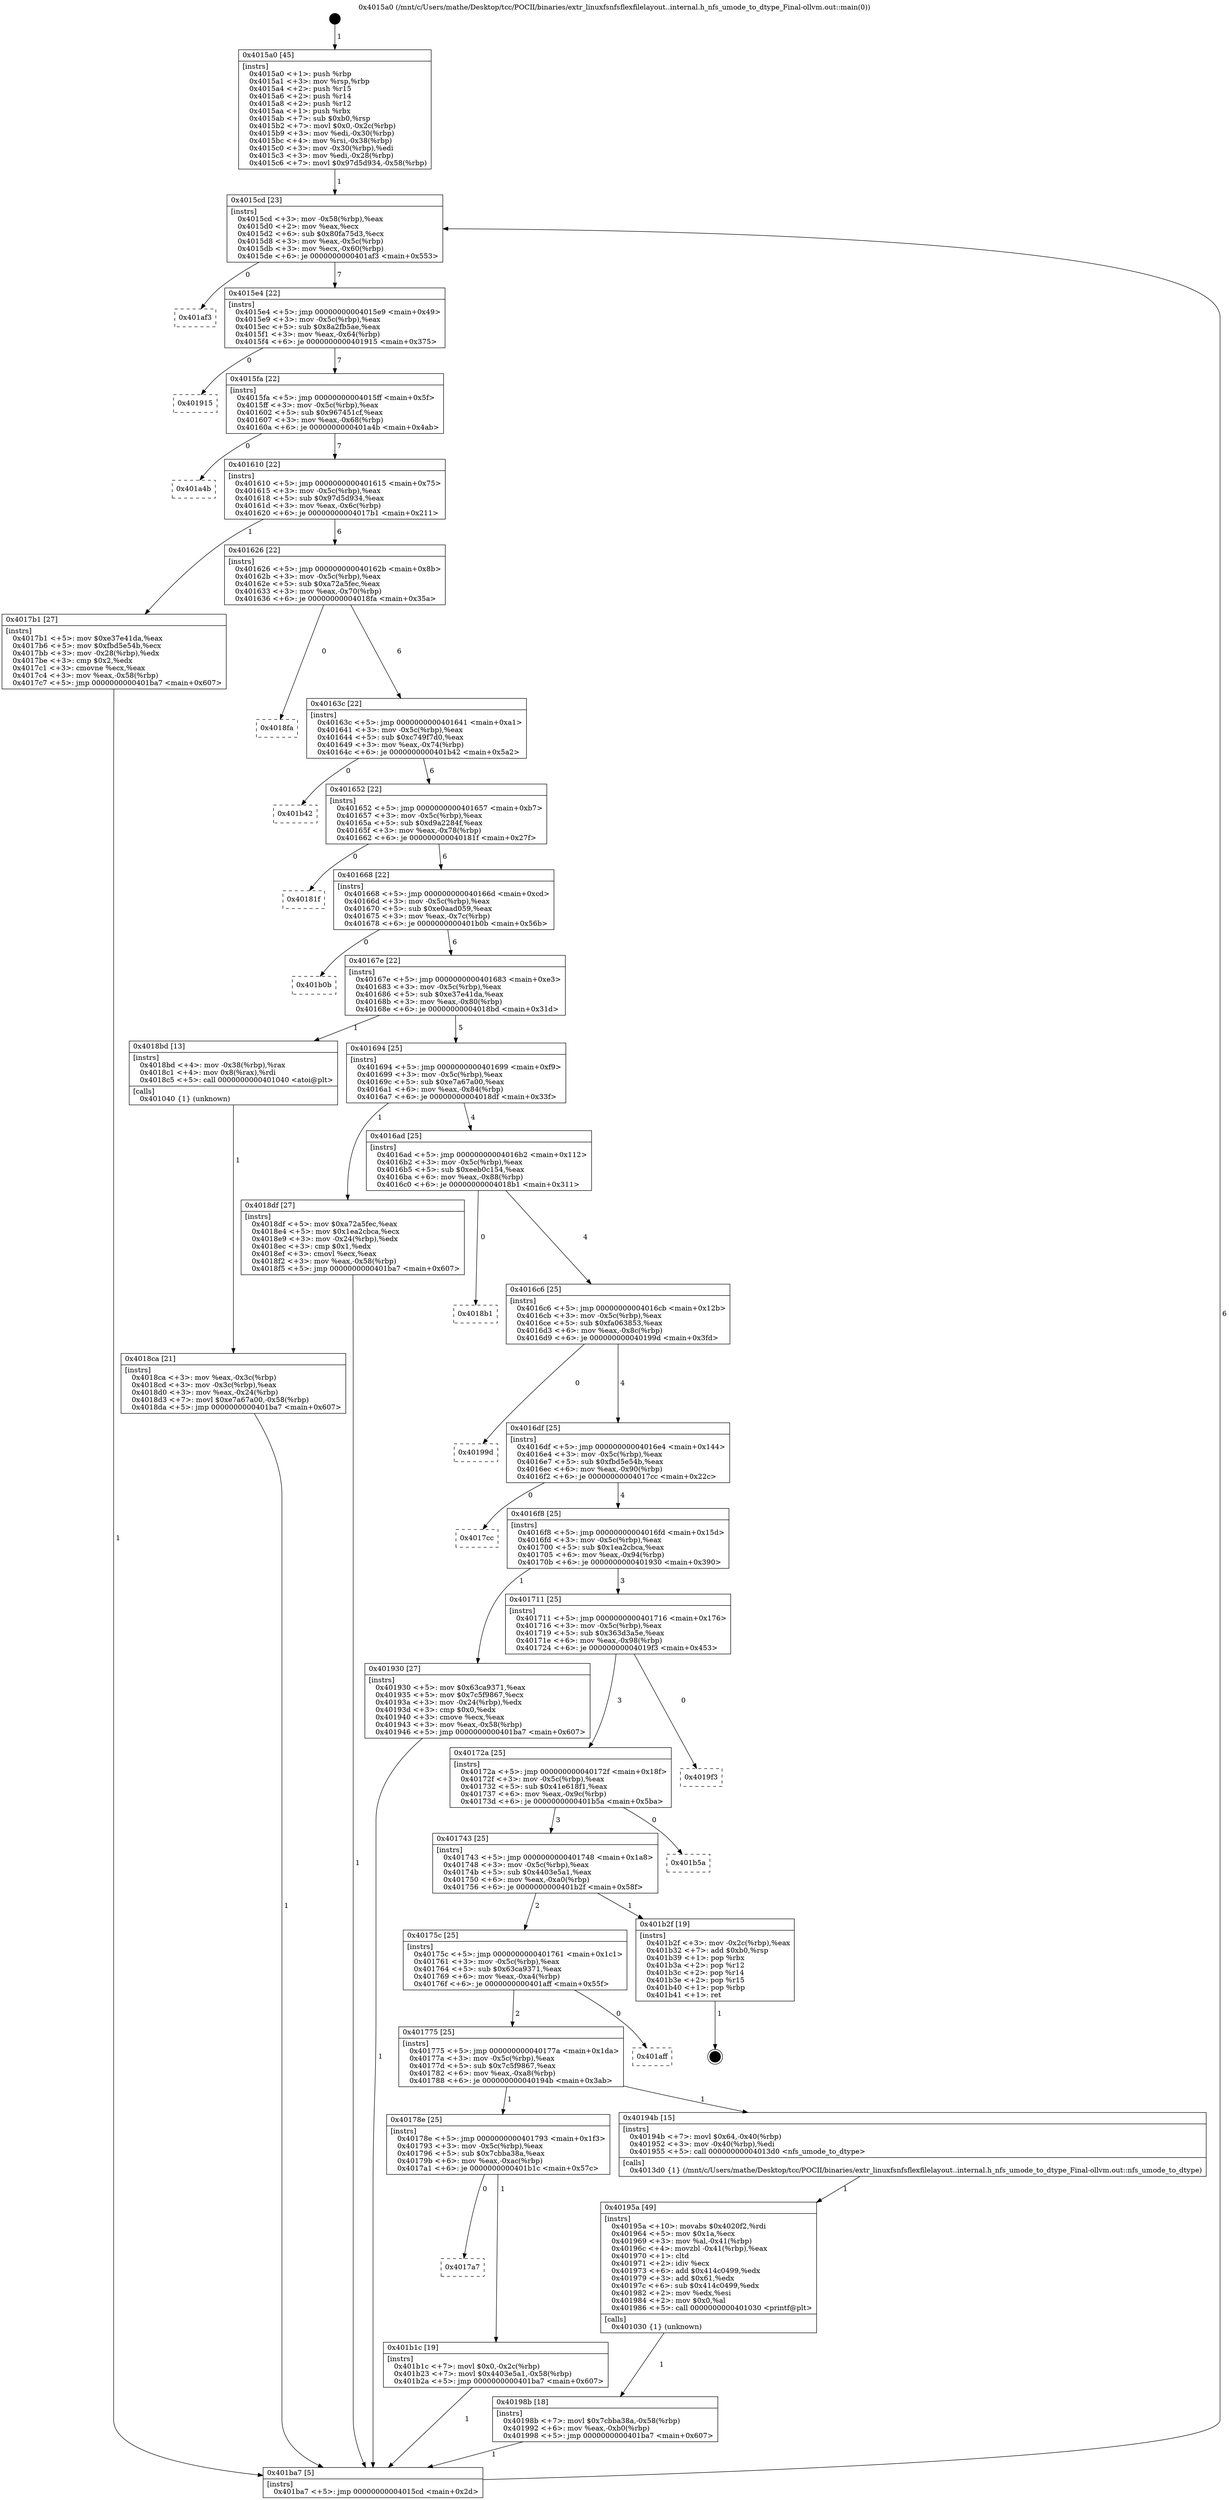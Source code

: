 digraph "0x4015a0" {
  label = "0x4015a0 (/mnt/c/Users/mathe/Desktop/tcc/POCII/binaries/extr_linuxfsnfsflexfilelayout..internal.h_nfs_umode_to_dtype_Final-ollvm.out::main(0))"
  labelloc = "t"
  node[shape=record]

  Entry [label="",width=0.3,height=0.3,shape=circle,fillcolor=black,style=filled]
  "0x4015cd" [label="{
     0x4015cd [23]\l
     | [instrs]\l
     &nbsp;&nbsp;0x4015cd \<+3\>: mov -0x58(%rbp),%eax\l
     &nbsp;&nbsp;0x4015d0 \<+2\>: mov %eax,%ecx\l
     &nbsp;&nbsp;0x4015d2 \<+6\>: sub $0x80fa75d3,%ecx\l
     &nbsp;&nbsp;0x4015d8 \<+3\>: mov %eax,-0x5c(%rbp)\l
     &nbsp;&nbsp;0x4015db \<+3\>: mov %ecx,-0x60(%rbp)\l
     &nbsp;&nbsp;0x4015de \<+6\>: je 0000000000401af3 \<main+0x553\>\l
  }"]
  "0x401af3" [label="{
     0x401af3\l
  }", style=dashed]
  "0x4015e4" [label="{
     0x4015e4 [22]\l
     | [instrs]\l
     &nbsp;&nbsp;0x4015e4 \<+5\>: jmp 00000000004015e9 \<main+0x49\>\l
     &nbsp;&nbsp;0x4015e9 \<+3\>: mov -0x5c(%rbp),%eax\l
     &nbsp;&nbsp;0x4015ec \<+5\>: sub $0x8a2fb5ae,%eax\l
     &nbsp;&nbsp;0x4015f1 \<+3\>: mov %eax,-0x64(%rbp)\l
     &nbsp;&nbsp;0x4015f4 \<+6\>: je 0000000000401915 \<main+0x375\>\l
  }"]
  Exit [label="",width=0.3,height=0.3,shape=circle,fillcolor=black,style=filled,peripheries=2]
  "0x401915" [label="{
     0x401915\l
  }", style=dashed]
  "0x4015fa" [label="{
     0x4015fa [22]\l
     | [instrs]\l
     &nbsp;&nbsp;0x4015fa \<+5\>: jmp 00000000004015ff \<main+0x5f\>\l
     &nbsp;&nbsp;0x4015ff \<+3\>: mov -0x5c(%rbp),%eax\l
     &nbsp;&nbsp;0x401602 \<+5\>: sub $0x967451cf,%eax\l
     &nbsp;&nbsp;0x401607 \<+3\>: mov %eax,-0x68(%rbp)\l
     &nbsp;&nbsp;0x40160a \<+6\>: je 0000000000401a4b \<main+0x4ab\>\l
  }"]
  "0x4017a7" [label="{
     0x4017a7\l
  }", style=dashed]
  "0x401a4b" [label="{
     0x401a4b\l
  }", style=dashed]
  "0x401610" [label="{
     0x401610 [22]\l
     | [instrs]\l
     &nbsp;&nbsp;0x401610 \<+5\>: jmp 0000000000401615 \<main+0x75\>\l
     &nbsp;&nbsp;0x401615 \<+3\>: mov -0x5c(%rbp),%eax\l
     &nbsp;&nbsp;0x401618 \<+5\>: sub $0x97d5d934,%eax\l
     &nbsp;&nbsp;0x40161d \<+3\>: mov %eax,-0x6c(%rbp)\l
     &nbsp;&nbsp;0x401620 \<+6\>: je 00000000004017b1 \<main+0x211\>\l
  }"]
  "0x401b1c" [label="{
     0x401b1c [19]\l
     | [instrs]\l
     &nbsp;&nbsp;0x401b1c \<+7\>: movl $0x0,-0x2c(%rbp)\l
     &nbsp;&nbsp;0x401b23 \<+7\>: movl $0x4403e5a1,-0x58(%rbp)\l
     &nbsp;&nbsp;0x401b2a \<+5\>: jmp 0000000000401ba7 \<main+0x607\>\l
  }"]
  "0x4017b1" [label="{
     0x4017b1 [27]\l
     | [instrs]\l
     &nbsp;&nbsp;0x4017b1 \<+5\>: mov $0xe37e41da,%eax\l
     &nbsp;&nbsp;0x4017b6 \<+5\>: mov $0xfbd5e54b,%ecx\l
     &nbsp;&nbsp;0x4017bb \<+3\>: mov -0x28(%rbp),%edx\l
     &nbsp;&nbsp;0x4017be \<+3\>: cmp $0x2,%edx\l
     &nbsp;&nbsp;0x4017c1 \<+3\>: cmovne %ecx,%eax\l
     &nbsp;&nbsp;0x4017c4 \<+3\>: mov %eax,-0x58(%rbp)\l
     &nbsp;&nbsp;0x4017c7 \<+5\>: jmp 0000000000401ba7 \<main+0x607\>\l
  }"]
  "0x401626" [label="{
     0x401626 [22]\l
     | [instrs]\l
     &nbsp;&nbsp;0x401626 \<+5\>: jmp 000000000040162b \<main+0x8b\>\l
     &nbsp;&nbsp;0x40162b \<+3\>: mov -0x5c(%rbp),%eax\l
     &nbsp;&nbsp;0x40162e \<+5\>: sub $0xa72a5fec,%eax\l
     &nbsp;&nbsp;0x401633 \<+3\>: mov %eax,-0x70(%rbp)\l
     &nbsp;&nbsp;0x401636 \<+6\>: je 00000000004018fa \<main+0x35a\>\l
  }"]
  "0x401ba7" [label="{
     0x401ba7 [5]\l
     | [instrs]\l
     &nbsp;&nbsp;0x401ba7 \<+5\>: jmp 00000000004015cd \<main+0x2d\>\l
  }"]
  "0x4015a0" [label="{
     0x4015a0 [45]\l
     | [instrs]\l
     &nbsp;&nbsp;0x4015a0 \<+1\>: push %rbp\l
     &nbsp;&nbsp;0x4015a1 \<+3\>: mov %rsp,%rbp\l
     &nbsp;&nbsp;0x4015a4 \<+2\>: push %r15\l
     &nbsp;&nbsp;0x4015a6 \<+2\>: push %r14\l
     &nbsp;&nbsp;0x4015a8 \<+2\>: push %r12\l
     &nbsp;&nbsp;0x4015aa \<+1\>: push %rbx\l
     &nbsp;&nbsp;0x4015ab \<+7\>: sub $0xb0,%rsp\l
     &nbsp;&nbsp;0x4015b2 \<+7\>: movl $0x0,-0x2c(%rbp)\l
     &nbsp;&nbsp;0x4015b9 \<+3\>: mov %edi,-0x30(%rbp)\l
     &nbsp;&nbsp;0x4015bc \<+4\>: mov %rsi,-0x38(%rbp)\l
     &nbsp;&nbsp;0x4015c0 \<+3\>: mov -0x30(%rbp),%edi\l
     &nbsp;&nbsp;0x4015c3 \<+3\>: mov %edi,-0x28(%rbp)\l
     &nbsp;&nbsp;0x4015c6 \<+7\>: movl $0x97d5d934,-0x58(%rbp)\l
  }"]
  "0x40198b" [label="{
     0x40198b [18]\l
     | [instrs]\l
     &nbsp;&nbsp;0x40198b \<+7\>: movl $0x7cbba38a,-0x58(%rbp)\l
     &nbsp;&nbsp;0x401992 \<+6\>: mov %eax,-0xb0(%rbp)\l
     &nbsp;&nbsp;0x401998 \<+5\>: jmp 0000000000401ba7 \<main+0x607\>\l
  }"]
  "0x4018fa" [label="{
     0x4018fa\l
  }", style=dashed]
  "0x40163c" [label="{
     0x40163c [22]\l
     | [instrs]\l
     &nbsp;&nbsp;0x40163c \<+5\>: jmp 0000000000401641 \<main+0xa1\>\l
     &nbsp;&nbsp;0x401641 \<+3\>: mov -0x5c(%rbp),%eax\l
     &nbsp;&nbsp;0x401644 \<+5\>: sub $0xc749f7d0,%eax\l
     &nbsp;&nbsp;0x401649 \<+3\>: mov %eax,-0x74(%rbp)\l
     &nbsp;&nbsp;0x40164c \<+6\>: je 0000000000401b42 \<main+0x5a2\>\l
  }"]
  "0x40195a" [label="{
     0x40195a [49]\l
     | [instrs]\l
     &nbsp;&nbsp;0x40195a \<+10\>: movabs $0x4020f2,%rdi\l
     &nbsp;&nbsp;0x401964 \<+5\>: mov $0x1a,%ecx\l
     &nbsp;&nbsp;0x401969 \<+3\>: mov %al,-0x41(%rbp)\l
     &nbsp;&nbsp;0x40196c \<+4\>: movzbl -0x41(%rbp),%eax\l
     &nbsp;&nbsp;0x401970 \<+1\>: cltd\l
     &nbsp;&nbsp;0x401971 \<+2\>: idiv %ecx\l
     &nbsp;&nbsp;0x401973 \<+6\>: add $0x414c0499,%edx\l
     &nbsp;&nbsp;0x401979 \<+3\>: add $0x61,%edx\l
     &nbsp;&nbsp;0x40197c \<+6\>: sub $0x414c0499,%edx\l
     &nbsp;&nbsp;0x401982 \<+2\>: mov %edx,%esi\l
     &nbsp;&nbsp;0x401984 \<+2\>: mov $0x0,%al\l
     &nbsp;&nbsp;0x401986 \<+5\>: call 0000000000401030 \<printf@plt\>\l
     | [calls]\l
     &nbsp;&nbsp;0x401030 \{1\} (unknown)\l
  }"]
  "0x401b42" [label="{
     0x401b42\l
  }", style=dashed]
  "0x401652" [label="{
     0x401652 [22]\l
     | [instrs]\l
     &nbsp;&nbsp;0x401652 \<+5\>: jmp 0000000000401657 \<main+0xb7\>\l
     &nbsp;&nbsp;0x401657 \<+3\>: mov -0x5c(%rbp),%eax\l
     &nbsp;&nbsp;0x40165a \<+5\>: sub $0xd9a2284f,%eax\l
     &nbsp;&nbsp;0x40165f \<+3\>: mov %eax,-0x78(%rbp)\l
     &nbsp;&nbsp;0x401662 \<+6\>: je 000000000040181f \<main+0x27f\>\l
  }"]
  "0x40178e" [label="{
     0x40178e [25]\l
     | [instrs]\l
     &nbsp;&nbsp;0x40178e \<+5\>: jmp 0000000000401793 \<main+0x1f3\>\l
     &nbsp;&nbsp;0x401793 \<+3\>: mov -0x5c(%rbp),%eax\l
     &nbsp;&nbsp;0x401796 \<+5\>: sub $0x7cbba38a,%eax\l
     &nbsp;&nbsp;0x40179b \<+6\>: mov %eax,-0xac(%rbp)\l
     &nbsp;&nbsp;0x4017a1 \<+6\>: je 0000000000401b1c \<main+0x57c\>\l
  }"]
  "0x40181f" [label="{
     0x40181f\l
  }", style=dashed]
  "0x401668" [label="{
     0x401668 [22]\l
     | [instrs]\l
     &nbsp;&nbsp;0x401668 \<+5\>: jmp 000000000040166d \<main+0xcd\>\l
     &nbsp;&nbsp;0x40166d \<+3\>: mov -0x5c(%rbp),%eax\l
     &nbsp;&nbsp;0x401670 \<+5\>: sub $0xe0aad059,%eax\l
     &nbsp;&nbsp;0x401675 \<+3\>: mov %eax,-0x7c(%rbp)\l
     &nbsp;&nbsp;0x401678 \<+6\>: je 0000000000401b0b \<main+0x56b\>\l
  }"]
  "0x40194b" [label="{
     0x40194b [15]\l
     | [instrs]\l
     &nbsp;&nbsp;0x40194b \<+7\>: movl $0x64,-0x40(%rbp)\l
     &nbsp;&nbsp;0x401952 \<+3\>: mov -0x40(%rbp),%edi\l
     &nbsp;&nbsp;0x401955 \<+5\>: call 00000000004013d0 \<nfs_umode_to_dtype\>\l
     | [calls]\l
     &nbsp;&nbsp;0x4013d0 \{1\} (/mnt/c/Users/mathe/Desktop/tcc/POCII/binaries/extr_linuxfsnfsflexfilelayout..internal.h_nfs_umode_to_dtype_Final-ollvm.out::nfs_umode_to_dtype)\l
  }"]
  "0x401b0b" [label="{
     0x401b0b\l
  }", style=dashed]
  "0x40167e" [label="{
     0x40167e [22]\l
     | [instrs]\l
     &nbsp;&nbsp;0x40167e \<+5\>: jmp 0000000000401683 \<main+0xe3\>\l
     &nbsp;&nbsp;0x401683 \<+3\>: mov -0x5c(%rbp),%eax\l
     &nbsp;&nbsp;0x401686 \<+5\>: sub $0xe37e41da,%eax\l
     &nbsp;&nbsp;0x40168b \<+3\>: mov %eax,-0x80(%rbp)\l
     &nbsp;&nbsp;0x40168e \<+6\>: je 00000000004018bd \<main+0x31d\>\l
  }"]
  "0x401775" [label="{
     0x401775 [25]\l
     | [instrs]\l
     &nbsp;&nbsp;0x401775 \<+5\>: jmp 000000000040177a \<main+0x1da\>\l
     &nbsp;&nbsp;0x40177a \<+3\>: mov -0x5c(%rbp),%eax\l
     &nbsp;&nbsp;0x40177d \<+5\>: sub $0x7c5f9867,%eax\l
     &nbsp;&nbsp;0x401782 \<+6\>: mov %eax,-0xa8(%rbp)\l
     &nbsp;&nbsp;0x401788 \<+6\>: je 000000000040194b \<main+0x3ab\>\l
  }"]
  "0x4018bd" [label="{
     0x4018bd [13]\l
     | [instrs]\l
     &nbsp;&nbsp;0x4018bd \<+4\>: mov -0x38(%rbp),%rax\l
     &nbsp;&nbsp;0x4018c1 \<+4\>: mov 0x8(%rax),%rdi\l
     &nbsp;&nbsp;0x4018c5 \<+5\>: call 0000000000401040 \<atoi@plt\>\l
     | [calls]\l
     &nbsp;&nbsp;0x401040 \{1\} (unknown)\l
  }"]
  "0x401694" [label="{
     0x401694 [25]\l
     | [instrs]\l
     &nbsp;&nbsp;0x401694 \<+5\>: jmp 0000000000401699 \<main+0xf9\>\l
     &nbsp;&nbsp;0x401699 \<+3\>: mov -0x5c(%rbp),%eax\l
     &nbsp;&nbsp;0x40169c \<+5\>: sub $0xe7a67a00,%eax\l
     &nbsp;&nbsp;0x4016a1 \<+6\>: mov %eax,-0x84(%rbp)\l
     &nbsp;&nbsp;0x4016a7 \<+6\>: je 00000000004018df \<main+0x33f\>\l
  }"]
  "0x4018ca" [label="{
     0x4018ca [21]\l
     | [instrs]\l
     &nbsp;&nbsp;0x4018ca \<+3\>: mov %eax,-0x3c(%rbp)\l
     &nbsp;&nbsp;0x4018cd \<+3\>: mov -0x3c(%rbp),%eax\l
     &nbsp;&nbsp;0x4018d0 \<+3\>: mov %eax,-0x24(%rbp)\l
     &nbsp;&nbsp;0x4018d3 \<+7\>: movl $0xe7a67a00,-0x58(%rbp)\l
     &nbsp;&nbsp;0x4018da \<+5\>: jmp 0000000000401ba7 \<main+0x607\>\l
  }"]
  "0x401aff" [label="{
     0x401aff\l
  }", style=dashed]
  "0x4018df" [label="{
     0x4018df [27]\l
     | [instrs]\l
     &nbsp;&nbsp;0x4018df \<+5\>: mov $0xa72a5fec,%eax\l
     &nbsp;&nbsp;0x4018e4 \<+5\>: mov $0x1ea2cbca,%ecx\l
     &nbsp;&nbsp;0x4018e9 \<+3\>: mov -0x24(%rbp),%edx\l
     &nbsp;&nbsp;0x4018ec \<+3\>: cmp $0x1,%edx\l
     &nbsp;&nbsp;0x4018ef \<+3\>: cmovl %ecx,%eax\l
     &nbsp;&nbsp;0x4018f2 \<+3\>: mov %eax,-0x58(%rbp)\l
     &nbsp;&nbsp;0x4018f5 \<+5\>: jmp 0000000000401ba7 \<main+0x607\>\l
  }"]
  "0x4016ad" [label="{
     0x4016ad [25]\l
     | [instrs]\l
     &nbsp;&nbsp;0x4016ad \<+5\>: jmp 00000000004016b2 \<main+0x112\>\l
     &nbsp;&nbsp;0x4016b2 \<+3\>: mov -0x5c(%rbp),%eax\l
     &nbsp;&nbsp;0x4016b5 \<+5\>: sub $0xeeb0c154,%eax\l
     &nbsp;&nbsp;0x4016ba \<+6\>: mov %eax,-0x88(%rbp)\l
     &nbsp;&nbsp;0x4016c0 \<+6\>: je 00000000004018b1 \<main+0x311\>\l
  }"]
  "0x40175c" [label="{
     0x40175c [25]\l
     | [instrs]\l
     &nbsp;&nbsp;0x40175c \<+5\>: jmp 0000000000401761 \<main+0x1c1\>\l
     &nbsp;&nbsp;0x401761 \<+3\>: mov -0x5c(%rbp),%eax\l
     &nbsp;&nbsp;0x401764 \<+5\>: sub $0x63ca9371,%eax\l
     &nbsp;&nbsp;0x401769 \<+6\>: mov %eax,-0xa4(%rbp)\l
     &nbsp;&nbsp;0x40176f \<+6\>: je 0000000000401aff \<main+0x55f\>\l
  }"]
  "0x4018b1" [label="{
     0x4018b1\l
  }", style=dashed]
  "0x4016c6" [label="{
     0x4016c6 [25]\l
     | [instrs]\l
     &nbsp;&nbsp;0x4016c6 \<+5\>: jmp 00000000004016cb \<main+0x12b\>\l
     &nbsp;&nbsp;0x4016cb \<+3\>: mov -0x5c(%rbp),%eax\l
     &nbsp;&nbsp;0x4016ce \<+5\>: sub $0xfa063853,%eax\l
     &nbsp;&nbsp;0x4016d3 \<+6\>: mov %eax,-0x8c(%rbp)\l
     &nbsp;&nbsp;0x4016d9 \<+6\>: je 000000000040199d \<main+0x3fd\>\l
  }"]
  "0x401b2f" [label="{
     0x401b2f [19]\l
     | [instrs]\l
     &nbsp;&nbsp;0x401b2f \<+3\>: mov -0x2c(%rbp),%eax\l
     &nbsp;&nbsp;0x401b32 \<+7\>: add $0xb0,%rsp\l
     &nbsp;&nbsp;0x401b39 \<+1\>: pop %rbx\l
     &nbsp;&nbsp;0x401b3a \<+2\>: pop %r12\l
     &nbsp;&nbsp;0x401b3c \<+2\>: pop %r14\l
     &nbsp;&nbsp;0x401b3e \<+2\>: pop %r15\l
     &nbsp;&nbsp;0x401b40 \<+1\>: pop %rbp\l
     &nbsp;&nbsp;0x401b41 \<+1\>: ret\l
  }"]
  "0x40199d" [label="{
     0x40199d\l
  }", style=dashed]
  "0x4016df" [label="{
     0x4016df [25]\l
     | [instrs]\l
     &nbsp;&nbsp;0x4016df \<+5\>: jmp 00000000004016e4 \<main+0x144\>\l
     &nbsp;&nbsp;0x4016e4 \<+3\>: mov -0x5c(%rbp),%eax\l
     &nbsp;&nbsp;0x4016e7 \<+5\>: sub $0xfbd5e54b,%eax\l
     &nbsp;&nbsp;0x4016ec \<+6\>: mov %eax,-0x90(%rbp)\l
     &nbsp;&nbsp;0x4016f2 \<+6\>: je 00000000004017cc \<main+0x22c\>\l
  }"]
  "0x401743" [label="{
     0x401743 [25]\l
     | [instrs]\l
     &nbsp;&nbsp;0x401743 \<+5\>: jmp 0000000000401748 \<main+0x1a8\>\l
     &nbsp;&nbsp;0x401748 \<+3\>: mov -0x5c(%rbp),%eax\l
     &nbsp;&nbsp;0x40174b \<+5\>: sub $0x4403e5a1,%eax\l
     &nbsp;&nbsp;0x401750 \<+6\>: mov %eax,-0xa0(%rbp)\l
     &nbsp;&nbsp;0x401756 \<+6\>: je 0000000000401b2f \<main+0x58f\>\l
  }"]
  "0x4017cc" [label="{
     0x4017cc\l
  }", style=dashed]
  "0x4016f8" [label="{
     0x4016f8 [25]\l
     | [instrs]\l
     &nbsp;&nbsp;0x4016f8 \<+5\>: jmp 00000000004016fd \<main+0x15d\>\l
     &nbsp;&nbsp;0x4016fd \<+3\>: mov -0x5c(%rbp),%eax\l
     &nbsp;&nbsp;0x401700 \<+5\>: sub $0x1ea2cbca,%eax\l
     &nbsp;&nbsp;0x401705 \<+6\>: mov %eax,-0x94(%rbp)\l
     &nbsp;&nbsp;0x40170b \<+6\>: je 0000000000401930 \<main+0x390\>\l
  }"]
  "0x401b5a" [label="{
     0x401b5a\l
  }", style=dashed]
  "0x401930" [label="{
     0x401930 [27]\l
     | [instrs]\l
     &nbsp;&nbsp;0x401930 \<+5\>: mov $0x63ca9371,%eax\l
     &nbsp;&nbsp;0x401935 \<+5\>: mov $0x7c5f9867,%ecx\l
     &nbsp;&nbsp;0x40193a \<+3\>: mov -0x24(%rbp),%edx\l
     &nbsp;&nbsp;0x40193d \<+3\>: cmp $0x0,%edx\l
     &nbsp;&nbsp;0x401940 \<+3\>: cmove %ecx,%eax\l
     &nbsp;&nbsp;0x401943 \<+3\>: mov %eax,-0x58(%rbp)\l
     &nbsp;&nbsp;0x401946 \<+5\>: jmp 0000000000401ba7 \<main+0x607\>\l
  }"]
  "0x401711" [label="{
     0x401711 [25]\l
     | [instrs]\l
     &nbsp;&nbsp;0x401711 \<+5\>: jmp 0000000000401716 \<main+0x176\>\l
     &nbsp;&nbsp;0x401716 \<+3\>: mov -0x5c(%rbp),%eax\l
     &nbsp;&nbsp;0x401719 \<+5\>: sub $0x363d3a5e,%eax\l
     &nbsp;&nbsp;0x40171e \<+6\>: mov %eax,-0x98(%rbp)\l
     &nbsp;&nbsp;0x401724 \<+6\>: je 00000000004019f3 \<main+0x453\>\l
  }"]
  "0x40172a" [label="{
     0x40172a [25]\l
     | [instrs]\l
     &nbsp;&nbsp;0x40172a \<+5\>: jmp 000000000040172f \<main+0x18f\>\l
     &nbsp;&nbsp;0x40172f \<+3\>: mov -0x5c(%rbp),%eax\l
     &nbsp;&nbsp;0x401732 \<+5\>: sub $0x41e618f1,%eax\l
     &nbsp;&nbsp;0x401737 \<+6\>: mov %eax,-0x9c(%rbp)\l
     &nbsp;&nbsp;0x40173d \<+6\>: je 0000000000401b5a \<main+0x5ba\>\l
  }"]
  "0x4019f3" [label="{
     0x4019f3\l
  }", style=dashed]
  Entry -> "0x4015a0" [label=" 1"]
  "0x4015cd" -> "0x401af3" [label=" 0"]
  "0x4015cd" -> "0x4015e4" [label=" 7"]
  "0x401b2f" -> Exit [label=" 1"]
  "0x4015e4" -> "0x401915" [label=" 0"]
  "0x4015e4" -> "0x4015fa" [label=" 7"]
  "0x401b1c" -> "0x401ba7" [label=" 1"]
  "0x4015fa" -> "0x401a4b" [label=" 0"]
  "0x4015fa" -> "0x401610" [label=" 7"]
  "0x40178e" -> "0x4017a7" [label=" 0"]
  "0x401610" -> "0x4017b1" [label=" 1"]
  "0x401610" -> "0x401626" [label=" 6"]
  "0x4017b1" -> "0x401ba7" [label=" 1"]
  "0x4015a0" -> "0x4015cd" [label=" 1"]
  "0x401ba7" -> "0x4015cd" [label=" 6"]
  "0x40178e" -> "0x401b1c" [label=" 1"]
  "0x401626" -> "0x4018fa" [label=" 0"]
  "0x401626" -> "0x40163c" [label=" 6"]
  "0x40198b" -> "0x401ba7" [label=" 1"]
  "0x40163c" -> "0x401b42" [label=" 0"]
  "0x40163c" -> "0x401652" [label=" 6"]
  "0x40195a" -> "0x40198b" [label=" 1"]
  "0x401652" -> "0x40181f" [label=" 0"]
  "0x401652" -> "0x401668" [label=" 6"]
  "0x40194b" -> "0x40195a" [label=" 1"]
  "0x401668" -> "0x401b0b" [label=" 0"]
  "0x401668" -> "0x40167e" [label=" 6"]
  "0x401775" -> "0x40178e" [label=" 1"]
  "0x40167e" -> "0x4018bd" [label=" 1"]
  "0x40167e" -> "0x401694" [label=" 5"]
  "0x4018bd" -> "0x4018ca" [label=" 1"]
  "0x4018ca" -> "0x401ba7" [label=" 1"]
  "0x401775" -> "0x40194b" [label=" 1"]
  "0x401694" -> "0x4018df" [label=" 1"]
  "0x401694" -> "0x4016ad" [label=" 4"]
  "0x4018df" -> "0x401ba7" [label=" 1"]
  "0x40175c" -> "0x401775" [label=" 2"]
  "0x4016ad" -> "0x4018b1" [label=" 0"]
  "0x4016ad" -> "0x4016c6" [label=" 4"]
  "0x40175c" -> "0x401aff" [label=" 0"]
  "0x4016c6" -> "0x40199d" [label=" 0"]
  "0x4016c6" -> "0x4016df" [label=" 4"]
  "0x401743" -> "0x40175c" [label=" 2"]
  "0x4016df" -> "0x4017cc" [label=" 0"]
  "0x4016df" -> "0x4016f8" [label=" 4"]
  "0x401743" -> "0x401b2f" [label=" 1"]
  "0x4016f8" -> "0x401930" [label=" 1"]
  "0x4016f8" -> "0x401711" [label=" 3"]
  "0x401930" -> "0x401ba7" [label=" 1"]
  "0x40172a" -> "0x401743" [label=" 3"]
  "0x401711" -> "0x4019f3" [label=" 0"]
  "0x401711" -> "0x40172a" [label=" 3"]
  "0x40172a" -> "0x401b5a" [label=" 0"]
}
